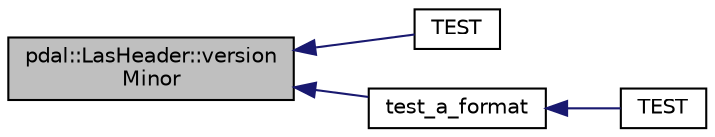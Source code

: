digraph "pdal::LasHeader::versionMinor"
{
  edge [fontname="Helvetica",fontsize="10",labelfontname="Helvetica",labelfontsize="10"];
  node [fontname="Helvetica",fontsize="10",shape=record];
  rankdir="LR";
  Node1 [label="pdal::LasHeader::version\lMinor",height=0.2,width=0.4,color="black", fillcolor="grey75", style="filled", fontcolor="black"];
  Node1 -> Node2 [dir="back",color="midnightblue",fontsize="10",style="solid",fontname="Helvetica"];
  Node2 [label="TEST",height=0.2,width=0.4,color="black", fillcolor="white", style="filled",URL="$LasReaderTest_8cpp.html#abb7afe92c00ae82352167ef5a47190e0"];
  Node1 -> Node3 [dir="back",color="midnightblue",fontsize="10",style="solid",fontname="Helvetica"];
  Node3 [label="test_a_format",height=0.2,width=0.4,color="black", fillcolor="white", style="filled",URL="$LasReaderTest_8cpp.html#aa76b17cddb63cde84b93800acc213041"];
  Node3 -> Node4 [dir="back",color="midnightblue",fontsize="10",style="solid",fontname="Helvetica"];
  Node4 [label="TEST",height=0.2,width=0.4,color="black", fillcolor="white", style="filled",URL="$LasReaderTest_8cpp.html#abd37167698e2bd335f4e75c21866b7a6"];
}
